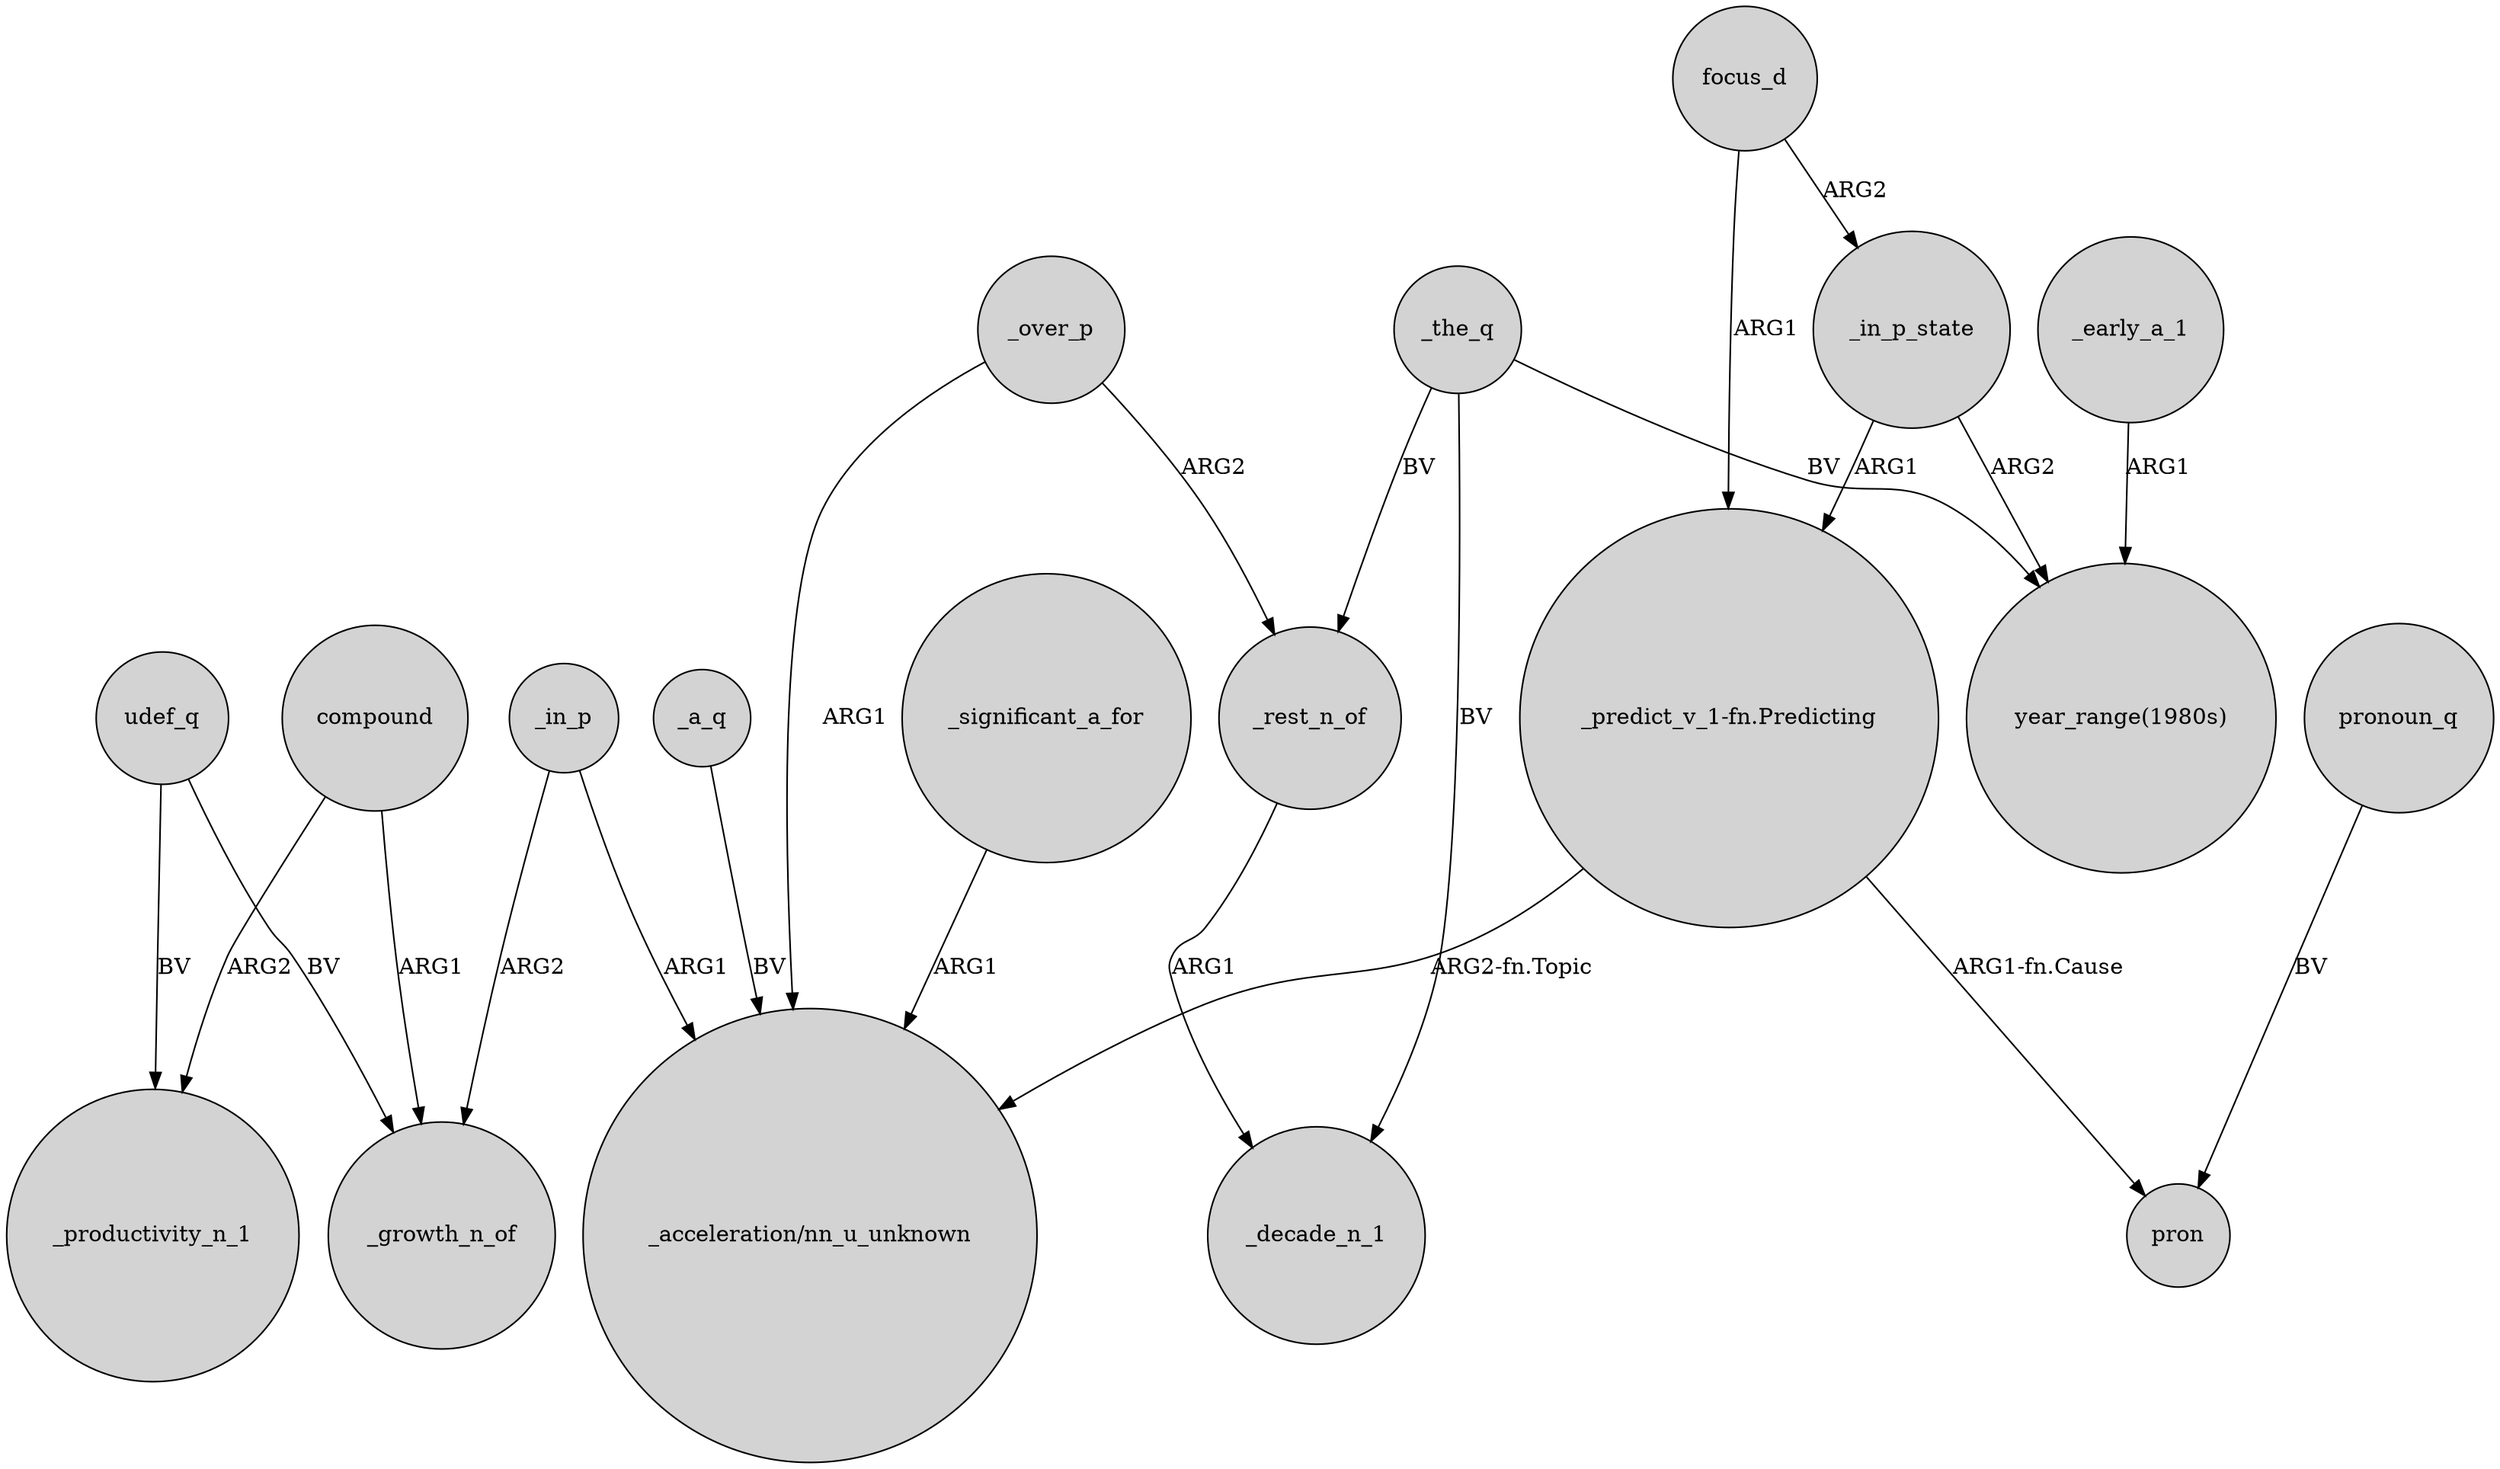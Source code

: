 digraph {
	node [shape=circle style=filled]
	compound -> _productivity_n_1 [label=ARG2]
	_over_p -> _rest_n_of [label=ARG2]
	focus_d -> _in_p_state [label=ARG2]
	focus_d -> "_predict_v_1-fn.Predicting" [label=ARG1]
	_significant_a_for -> "_acceleration/nn_u_unknown" [label=ARG1]
	_a_q -> "_acceleration/nn_u_unknown" [label=BV]
	_in_p_state -> "year_range(1980s)" [label=ARG2]
	_the_q -> _rest_n_of [label=BV]
	_early_a_1 -> "year_range(1980s)" [label=ARG1]
	pronoun_q -> pron [label=BV]
	_rest_n_of -> _decade_n_1 [label=ARG1]
	"_predict_v_1-fn.Predicting" -> "_acceleration/nn_u_unknown" [label="ARG2-fn.Topic"]
	udef_q -> _productivity_n_1 [label=BV]
	_in_p -> _growth_n_of [label=ARG2]
	_the_q -> _decade_n_1 [label=BV]
	_in_p_state -> "_predict_v_1-fn.Predicting" [label=ARG1]
	compound -> _growth_n_of [label=ARG1]
	udef_q -> _growth_n_of [label=BV]
	_over_p -> "_acceleration/nn_u_unknown" [label=ARG1]
	_in_p -> "_acceleration/nn_u_unknown" [label=ARG1]
	"_predict_v_1-fn.Predicting" -> pron [label="ARG1-fn.Cause"]
	_the_q -> "year_range(1980s)" [label=BV]
}
